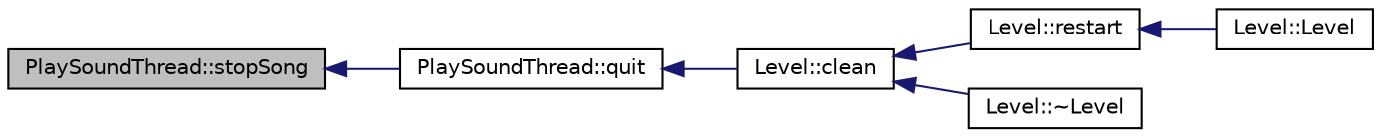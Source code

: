 digraph G
{
  edge [fontname="Helvetica",fontsize="10",labelfontname="Helvetica",labelfontsize="10"];
  node [fontname="Helvetica",fontsize="10",shape=record];
  rankdir="LR";
  Node1 [label="PlaySoundThread::stopSong",height=0.2,width=0.4,color="black", fillcolor="grey75", style="filled" fontcolor="black"];
  Node1 -> Node2 [dir="back",color="midnightblue",fontsize="10",style="solid",fontname="Helvetica"];
  Node2 [label="PlaySoundThread::quit",height=0.2,width=0.4,color="black", fillcolor="white", style="filled",URL="$classPlaySoundThread.html#a7f6102dd83dba877d6b789c583ec16b3"];
  Node2 -> Node3 [dir="back",color="midnightblue",fontsize="10",style="solid",fontname="Helvetica"];
  Node3 [label="Level::clean",height=0.2,width=0.4,color="black", fillcolor="white", style="filled",URL="$classLevel.html#ae0a26097977060d77093424cfd689ab7"];
  Node3 -> Node4 [dir="back",color="midnightblue",fontsize="10",style="solid",fontname="Helvetica"];
  Node4 [label="Level::restart",height=0.2,width=0.4,color="black", fillcolor="white", style="filled",URL="$classLevel.html#ab18900b8195c469cc78c906216eb9eb0"];
  Node4 -> Node5 [dir="back",color="midnightblue",fontsize="10",style="solid",fontname="Helvetica"];
  Node5 [label="Level::Level",height=0.2,width=0.4,color="black", fillcolor="white", style="filled",URL="$classLevel.html#aab4805fc7397cd5ab9d9852a1d403a0d"];
  Node3 -> Node6 [dir="back",color="midnightblue",fontsize="10",style="solid",fontname="Helvetica"];
  Node6 [label="Level::~Level",height=0.2,width=0.4,color="black", fillcolor="white", style="filled",URL="$classLevel.html#a249eac1e8f19ff44134efa5e986feaca"];
}
